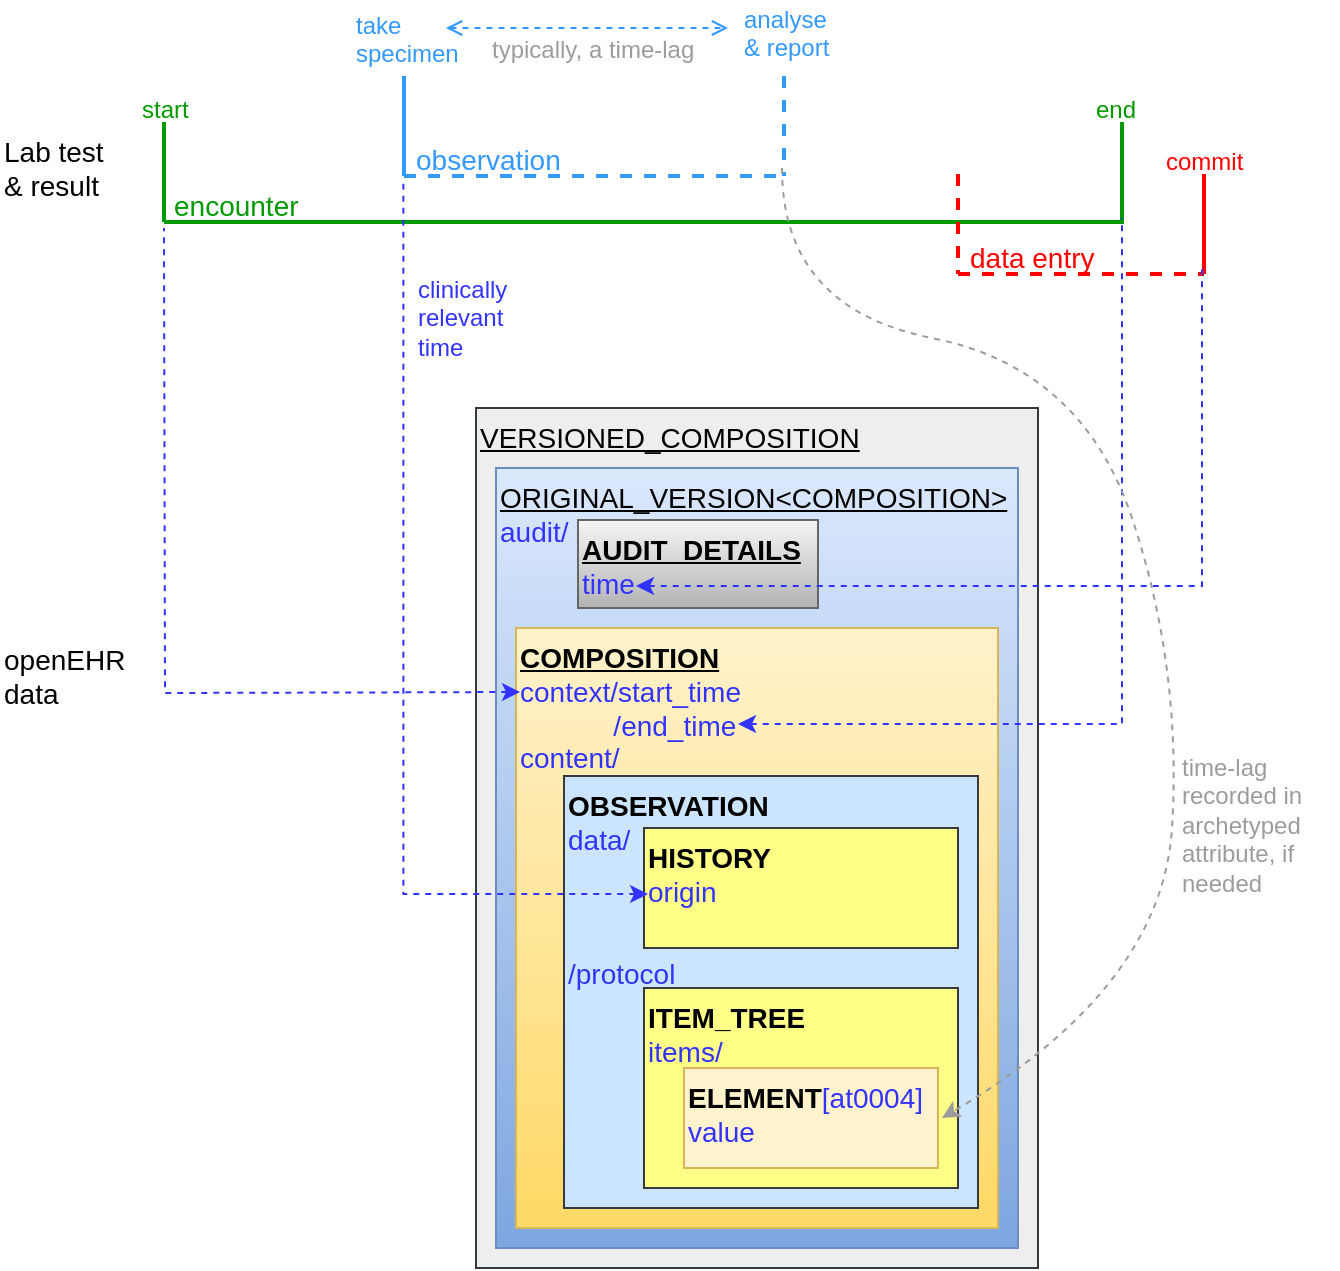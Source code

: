 <mxfile version="12.1.3" type="device" pages="1"><diagram id="17q0zIeaWyp3a5sSstnz" name="Page-1"><mxGraphModel dx="1030" dy="705" grid="1" gridSize="10" guides="1" tooltips="1" connect="1" arrows="1" fold="1" page="1" pageScale="1" pageWidth="1169" pageHeight="827" math="0" shadow="0"><root><mxCell id="0"/><mxCell id="1" parent="0"/><mxCell id="CNwp2tgJj030laKXjyMa-1" value="&lt;u&gt;&lt;span&gt;VERSIONED_COMPOSITION&lt;/span&gt;&lt;/u&gt;&lt;br&gt;" style="rounded=0;whiteSpace=wrap;html=1;fontSize=14;verticalAlign=top;align=left;fillColor=#eeeeee;strokeColor=#36393d;fontStyle=0" parent="1" vertex="1"><mxGeometry x="319" y="250" width="281" height="430" as="geometry"/></mxCell><mxCell id="CNwp2tgJj030laKXjyMa-13" value="" style="endArrow=none;html=1;strokeColor=#009900;strokeWidth=2;" parent="1" edge="1"><mxGeometry width="50" height="50" relative="1" as="geometry"><mxPoint x="163" y="157" as="sourcePoint"/><mxPoint x="643" y="157" as="targetPoint"/></mxGeometry></mxCell><mxCell id="CNwp2tgJj030laKXjyMa-14" value="" style="endArrow=none;html=1;strokeColor=#009900;strokeWidth=2;" parent="1" edge="1"><mxGeometry width="50" height="50" relative="1" as="geometry"><mxPoint x="163" y="107" as="sourcePoint"/><mxPoint x="163" y="157" as="targetPoint"/></mxGeometry></mxCell><mxCell id="CNwp2tgJj030laKXjyMa-15" value="" style="endArrow=none;html=1;strokeColor=#009900;strokeWidth=2;" parent="1" edge="1"><mxGeometry width="50" height="50" relative="1" as="geometry"><mxPoint x="642" y="107" as="sourcePoint"/><mxPoint x="642" y="157" as="targetPoint"/></mxGeometry></mxCell><mxCell id="CNwp2tgJj030laKXjyMa-16" value="" style="endArrow=none;html=1;strokeColor=#3399FF;dashed=1;strokeWidth=2;" parent="1" edge="1"><mxGeometry width="50" height="50" relative="1" as="geometry"><mxPoint x="283" y="134" as="sourcePoint"/><mxPoint x="473" y="134" as="targetPoint"/></mxGeometry></mxCell><mxCell id="CNwp2tgJj030laKXjyMa-17" value="" style="endArrow=none;html=1;strokeColor=#3399FF;strokeWidth=2;" parent="1" edge="1"><mxGeometry width="50" height="50" relative="1" as="geometry"><mxPoint x="283" y="84" as="sourcePoint"/><mxPoint x="283" y="134" as="targetPoint"/></mxGeometry></mxCell><mxCell id="CNwp2tgJj030laKXjyMa-18" value="" style="endArrow=none;html=1;strokeColor=#3399FF;dashed=1;strokeWidth=2;" parent="1" edge="1"><mxGeometry width="50" height="50" relative="1" as="geometry"><mxPoint x="473" y="84" as="sourcePoint"/><mxPoint x="473" y="134" as="targetPoint"/><Array as="points"><mxPoint x="473" y="114"/></Array></mxGeometry></mxCell><mxCell id="CNwp2tgJj030laKXjyMa-19" value="encounter" style="text;html=1;resizable=0;points=[];autosize=1;align=left;verticalAlign=top;spacingTop=-4;fontColor=#009900;fontSize=14;" parent="1" vertex="1"><mxGeometry x="166" y="138" width="70" height="20" as="geometry"/></mxCell><mxCell id="CNwp2tgJj030laKXjyMa-20" value="observation" style="text;html=1;resizable=0;points=[];autosize=1;align=left;verticalAlign=top;spacingTop=-4;fontColor=#3399FF;fontSize=14;" parent="1" vertex="1"><mxGeometry x="287" y="115" width="80" height="20" as="geometry"/></mxCell><mxCell id="CNwp2tgJj030laKXjyMa-21" value="start" style="text;html=1;resizable=0;points=[];autosize=1;align=left;verticalAlign=top;spacingTop=-4;fontColor=#009900;" parent="1" vertex="1"><mxGeometry x="150" y="91" width="40" height="20" as="geometry"/></mxCell><mxCell id="CNwp2tgJj030laKXjyMa-22" value="end" style="text;html=1;resizable=0;points=[];autosize=1;align=left;verticalAlign=top;spacingTop=-4;fontColor=#009900;" parent="1" vertex="1"><mxGeometry x="627" y="91" width="40" height="20" as="geometry"/></mxCell><mxCell id="CNwp2tgJj030laKXjyMa-44" style="edgeStyle=orthogonalEdgeStyle;rounded=0;orthogonalLoop=1;jettySize=auto;html=1;entryX=0.01;entryY=0.525;entryDx=0;entryDy=0;entryPerimeter=0;dashed=1;startArrow=open;startFill=0;endArrow=open;endFill=0;strokeColor=#3399FF;strokeWidth=1;fontSize=14;fontColor=#000000;" parent="1" edge="1"><mxGeometry relative="1" as="geometry"><mxPoint x="304" y="60" as="sourcePoint"/><mxPoint x="445" y="60" as="targetPoint"/></mxGeometry></mxCell><mxCell id="CNwp2tgJj030laKXjyMa-23" value="take &lt;br&gt;specimen" style="text;html=1;resizable=0;points=[];autosize=1;align=left;verticalAlign=top;spacingTop=-4;fontColor=#3399FF;" parent="1" vertex="1"><mxGeometry x="257" y="49" width="70" height="30" as="geometry"/></mxCell><mxCell id="CNwp2tgJj030laKXjyMa-26" value="analyse&lt;br&gt;&amp;amp; report" style="text;html=1;resizable=0;points=[];autosize=1;align=left;verticalAlign=top;spacingTop=-4;fontColor=#3399FF;" parent="1" vertex="1"><mxGeometry x="451" y="46" width="60" height="30" as="geometry"/></mxCell><mxCell id="CNwp2tgJj030laKXjyMa-27" value="" style="endArrow=none;html=1;strokeColor=#FF0000;strokeWidth=2;dashed=1;" parent="1" edge="1"><mxGeometry width="50" height="50" relative="1" as="geometry"><mxPoint x="560" y="183" as="sourcePoint"/><mxPoint x="683" y="183" as="targetPoint"/></mxGeometry></mxCell><mxCell id="CNwp2tgJj030laKXjyMa-28" value="" style="endArrow=none;html=1;strokeColor=#FF0000;strokeWidth=2;dashed=1;" parent="1" edge="1"><mxGeometry width="50" height="50" relative="1" as="geometry"><mxPoint x="560" y="133" as="sourcePoint"/><mxPoint x="560" y="183" as="targetPoint"/></mxGeometry></mxCell><mxCell id="CNwp2tgJj030laKXjyMa-29" value="" style="endArrow=none;html=1;strokeColor=#FF0000;strokeWidth=2;" parent="1" edge="1"><mxGeometry width="50" height="50" relative="1" as="geometry"><mxPoint x="683" y="133" as="sourcePoint"/><mxPoint x="683" y="183" as="targetPoint"/><Array as="points"><mxPoint x="683" y="163"/></Array></mxGeometry></mxCell><mxCell id="CNwp2tgJj030laKXjyMa-30" value="data entry" style="text;html=1;resizable=0;points=[];autosize=1;align=left;verticalAlign=top;spacingTop=-4;fontColor=#FF0000;fontSize=14;dashed=1;" parent="1" vertex="1"><mxGeometry x="564" y="164" width="80" height="20" as="geometry"/></mxCell><mxCell id="CNwp2tgJj030laKXjyMa-31" value="commit" style="text;html=1;resizable=0;points=[];autosize=1;align=left;verticalAlign=top;spacingTop=-4;fontColor=#FF0000;" parent="1" vertex="1"><mxGeometry x="662" y="117" width="50" height="20" as="geometry"/></mxCell><mxCell id="CNwp2tgJj030laKXjyMa-10" value="&lt;span&gt;&lt;u&gt;ORIGINAL_VERSION&amp;lt;COMPOSITION&amp;gt;&lt;/u&gt;&lt;/span&gt;&lt;br&gt;&lt;font color=&quot;#3333ff&quot;&gt;audit/&lt;/font&gt;" style="rounded=0;whiteSpace=wrap;html=1;fontSize=14;verticalAlign=top;align=left;fillColor=#dae8fc;strokeColor=#6c8ebf;gradientColor=#7ea6e0;fontStyle=0" parent="1" vertex="1"><mxGeometry x="329" y="280" width="261" height="390" as="geometry"/></mxCell><mxCell id="CNwp2tgJj030laKXjyMa-11" value="&lt;u style=&quot;font-weight: bold&quot;&gt;COMPOSITION&lt;br&gt;&lt;/u&gt;&lt;font color=&quot;#3333ff&quot;&gt;context/start_time&lt;br&gt;&amp;nbsp; &amp;nbsp; &amp;nbsp; &amp;nbsp; &amp;nbsp; &amp;nbsp; /end_time&lt;br&gt;content/&amp;nbsp;&lt;br&gt;&lt;/font&gt;" style="rounded=0;whiteSpace=wrap;html=1;fontSize=14;verticalAlign=top;align=left;fillColor=#fff2cc;strokeColor=#d6b656;gradientColor=#ffd966;" parent="1" vertex="1"><mxGeometry x="339" y="360" width="241" height="300" as="geometry"/></mxCell><mxCell id="CNwp2tgJj030laKXjyMa-12" value="&lt;u&gt;AUDIT_DETAILS&lt;/u&gt;&lt;br&gt;&lt;span style=&quot;font-weight: normal&quot;&gt;&lt;font color=&quot;#3333ff&quot;&gt;time&lt;/font&gt;&lt;/span&gt;" style="rounded=0;whiteSpace=wrap;html=1;fontSize=14;verticalAlign=top;align=left;fillColor=#f5f5f5;strokeColor=#666666;gradientColor=#b3b3b3;fontStyle=1" parent="1" vertex="1"><mxGeometry x="370" y="306" width="120" height="44" as="geometry"/></mxCell><mxCell id="CNwp2tgJj030laKXjyMa-32" value="&lt;b&gt;OBSERVATION&lt;/b&gt;&lt;br&gt;&lt;font color=&quot;#3333ff&quot;&gt;data/&lt;br&gt;&lt;br&gt;&lt;br&gt;&lt;br&gt;/protocol&lt;br&gt;&lt;br&gt;&lt;/font&gt;" style="rounded=0;whiteSpace=wrap;html=1;fontSize=14;verticalAlign=top;align=left;fillColor=#cce5ff;strokeColor=#36393d;" parent="1" vertex="1"><mxGeometry x="363" y="434" width="207" height="216" as="geometry"/></mxCell><mxCell id="CNwp2tgJj030laKXjyMa-33" value="&lt;b&gt;HISTORY&lt;/b&gt;&lt;br&gt;&lt;font color=&quot;#3333ff&quot;&gt;origin&lt;/font&gt;" style="rounded=0;whiteSpace=wrap;html=1;fontSize=14;verticalAlign=top;align=left;fillColor=#ffff88;strokeColor=#36393d;" parent="1" vertex="1"><mxGeometry x="403" y="460" width="157" height="60" as="geometry"/></mxCell><mxCell id="CNwp2tgJj030laKXjyMa-34" value="Lab test &lt;br&gt;&amp;amp; result" style="text;html=1;resizable=0;points=[];autosize=1;align=left;verticalAlign=top;spacingTop=-4;fontSize=14;fontColor=#000000;" parent="1" vertex="1"><mxGeometry x="81" y="111" width="70" height="40" as="geometry"/></mxCell><mxCell id="CNwp2tgJj030laKXjyMa-35" value="openEHR&lt;br&gt;data" style="text;html=1;resizable=0;points=[];autosize=1;align=left;verticalAlign=top;spacingTop=-4;fontSize=14;fontColor=#000000;" parent="1" vertex="1"><mxGeometry x="81" y="365" width="80" height="40" as="geometry"/></mxCell><mxCell id="CNwp2tgJj030laKXjyMa-36" style="edgeStyle=orthogonalEdgeStyle;rounded=0;orthogonalLoop=1;jettySize=auto;html=1;entryX=-0.029;entryY=1.125;entryDx=0;entryDy=0;entryPerimeter=0;strokeColor=#3333FF;strokeWidth=1;fontSize=14;fontColor=#000000;exitX=0.012;exitY=0.169;exitDx=0;exitDy=0;exitPerimeter=0;dashed=1;endArrow=none;endFill=0;startArrow=classic;startFill=1;" parent="1" edge="1"><mxGeometry relative="1" as="geometry"><mxPoint x="341" y="392" as="sourcePoint"/><mxPoint x="163" y="160" as="targetPoint"/></mxGeometry></mxCell><mxCell id="CNwp2tgJj030laKXjyMa-37" style="edgeStyle=orthogonalEdgeStyle;rounded=0;orthogonalLoop=1;jettySize=auto;html=1;strokeColor=#3333FF;strokeWidth=1;fontSize=14;fontColor=#000000;dashed=1;endArrow=none;endFill=0;startArrow=classic;startFill=1;" parent="1" edge="1"><mxGeometry relative="1" as="geometry"><mxPoint x="450" y="408" as="sourcePoint"/><mxPoint x="642" y="155" as="targetPoint"/><Array as="points"><mxPoint x="642" y="408"/></Array></mxGeometry></mxCell><mxCell id="CNwp2tgJj030laKXjyMa-38" style="edgeStyle=orthogonalEdgeStyle;rounded=0;orthogonalLoop=1;jettySize=auto;html=1;strokeColor=#3333FF;strokeWidth=1;fontSize=14;fontColor=#000000;dashed=1;endArrow=none;endFill=0;startArrow=classic;startFill=1;" parent="1" edge="1"><mxGeometry relative="1" as="geometry"><mxPoint x="399" y="339" as="sourcePoint"/><mxPoint x="682" y="180" as="targetPoint"/><Array as="points"><mxPoint x="682" y="339"/></Array></mxGeometry></mxCell><mxCell id="CNwp2tgJj030laKXjyMa-39" style="edgeStyle=orthogonalEdgeStyle;rounded=0;orthogonalLoop=1;jettySize=auto;html=1;strokeColor=#3333FF;strokeWidth=1;fontSize=14;fontColor=#000000;exitX=0;exitY=0.75;exitDx=0;exitDy=0;dashed=1;endArrow=none;endFill=0;startArrow=classic;startFill=1;entryX=-0.054;entryY=1.043;entryDx=0;entryDy=0;entryPerimeter=0;" parent="1" target="CNwp2tgJj030laKXjyMa-20" edge="1"><mxGeometry relative="1" as="geometry"><mxPoint x="405" y="493" as="sourcePoint"/><mxPoint x="260" y="131" as="targetPoint"/><Array as="points"><mxPoint x="282" y="493"/></Array></mxGeometry></mxCell><mxCell id="CNwp2tgJj030laKXjyMa-40" value="&lt;b&gt;ITEM_TREE&lt;/b&gt;&lt;br&gt;&lt;font color=&quot;#3333ff&quot;&gt;items/&lt;/font&gt;" style="rounded=0;whiteSpace=wrap;html=1;fontSize=14;verticalAlign=top;align=left;fillColor=#ffff88;strokeColor=#36393d;" parent="1" vertex="1"><mxGeometry x="403" y="540" width="157" height="100" as="geometry"/></mxCell><mxCell id="CNwp2tgJj030laKXjyMa-41" value="&lt;b&gt;ELEMENT&lt;/b&gt;&lt;font color=&quot;#3333ff&quot;&gt;[at0004]&lt;/font&gt;&lt;br&gt;&lt;font color=&quot;#3333ff&quot;&gt;value&lt;/font&gt;" style="rounded=0;whiteSpace=wrap;html=1;fontSize=14;verticalAlign=top;align=left;fillColor=#fff2cc;strokeColor=#d6b656;" parent="1" vertex="1"><mxGeometry x="423" y="580" width="127" height="50" as="geometry"/></mxCell><mxCell id="CNwp2tgJj030laKXjyMa-45" value="typically, a time-lag" style="text;html=1;resizable=0;points=[];autosize=1;align=left;verticalAlign=top;spacingTop=-4;fontSize=12;fontColor=#9C9C9C;" parent="1" vertex="1"><mxGeometry x="324.5" y="61" width="120" height="20" as="geometry"/></mxCell><mxCell id="CNwp2tgJj030laKXjyMa-46" value="" style="curved=1;endArrow=classic;html=1;dashed=1;strokeColor=#9C9C9C;strokeWidth=1;fontSize=12;fontColor=#9C9C9C;entryX=1;entryY=0.5;entryDx=0;entryDy=0;" parent="1" edge="1"><mxGeometry width="50" height="50" relative="1" as="geometry"><mxPoint x="472" y="130" as="sourcePoint"/><mxPoint x="552" y="605" as="targetPoint"/><Array as="points"><mxPoint x="472" y="200"/><mxPoint x="622" y="230"/><mxPoint x="672" y="380"/><mxPoint x="662" y="540"/></Array></mxGeometry></mxCell><mxCell id="CNwp2tgJj030laKXjyMa-47" value="time-lag&lt;br&gt;recorded in&lt;br&gt;archetyped&lt;br&gt;attribute, if&lt;br&gt;needed" style="text;html=1;resizable=0;points=[];autosize=1;align=left;verticalAlign=top;spacingTop=-4;fontSize=12;fontColor=#9C9C9C;" parent="1" vertex="1"><mxGeometry x="670" y="420" width="80" height="70" as="geometry"/></mxCell><mxCell id="ksHxotL5kFIelU54hguG-3" value="clinically &lt;br&gt;relevant &lt;br&gt;time" style="text;html=1;resizable=0;points=[];autosize=1;align=left;verticalAlign=top;spacingTop=-4;fontSize=12;fontColor=#3333FF;" parent="1" vertex="1"><mxGeometry x="287.5" y="181" width="60" height="40" as="geometry"/></mxCell></root></mxGraphModel></diagram></mxfile>